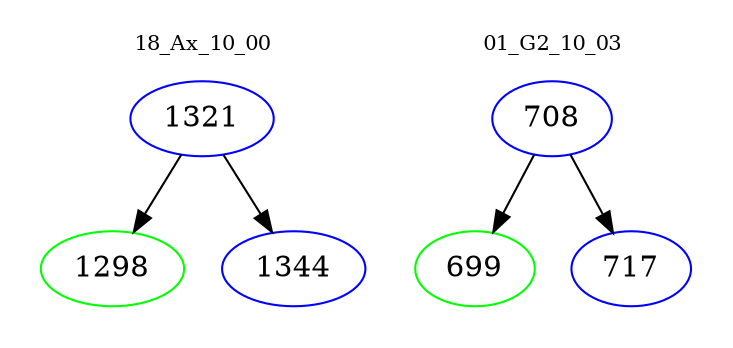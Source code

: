 digraph{
subgraph cluster_0 {
color = white
label = "18_Ax_10_00";
fontsize=10;
T0_1321 [label="1321", color="blue"]
T0_1321 -> T0_1298 [color="black"]
T0_1298 [label="1298", color="green"]
T0_1321 -> T0_1344 [color="black"]
T0_1344 [label="1344", color="blue"]
}
subgraph cluster_1 {
color = white
label = "01_G2_10_03";
fontsize=10;
T1_708 [label="708", color="blue"]
T1_708 -> T1_699 [color="black"]
T1_699 [label="699", color="green"]
T1_708 -> T1_717 [color="black"]
T1_717 [label="717", color="blue"]
}
}
